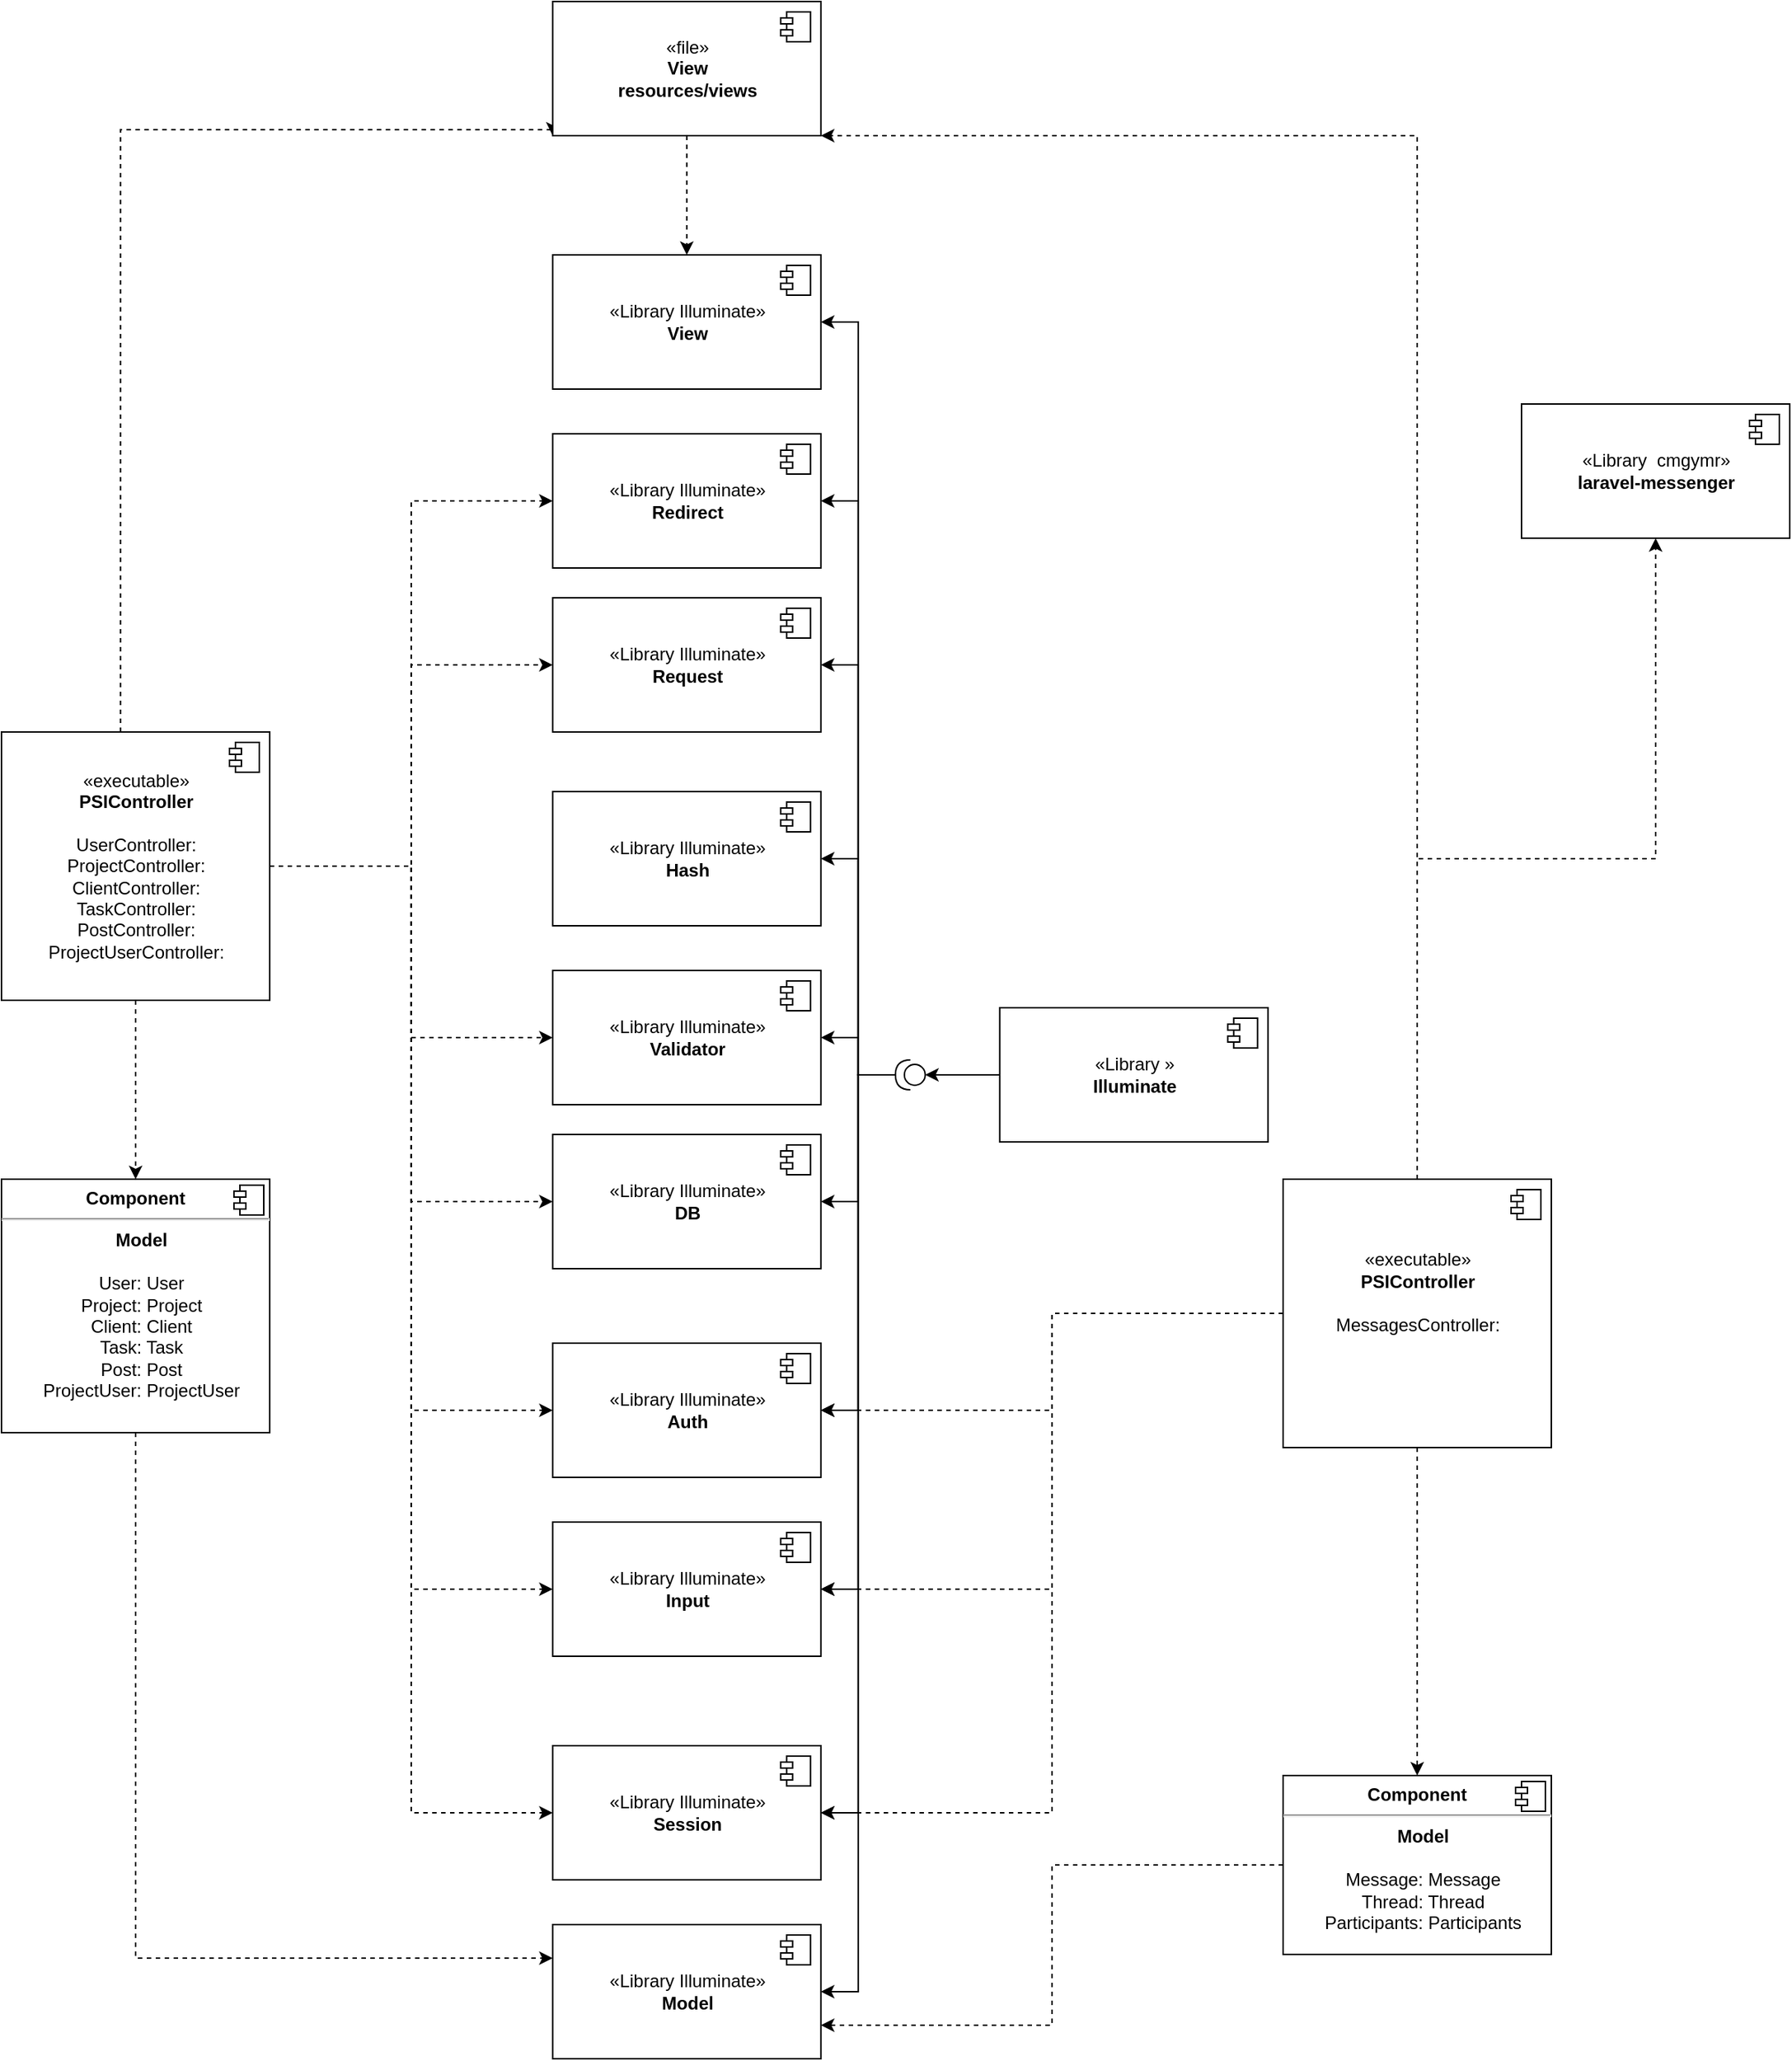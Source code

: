 <mxfile version="20.0.1" type="device"><diagram id="W_HqpOhxVx-su_89GpDJ" name="Page-1"><mxGraphModel dx="862" dy="2486" grid="1" gridSize="10" guides="1" tooltips="1" connect="1" arrows="1" fold="1" page="1" pageScale="1" pageWidth="827" pageHeight="1169" math="0" shadow="0"><root><mxCell id="0"/><mxCell id="1" parent="0"/><mxCell id="e4eG0NZEwC-KnJ2BWgyU-59" style="edgeStyle=orthogonalEdgeStyle;rounded=0;orthogonalLoop=1;jettySize=auto;html=1;dashed=1;exitX=0.5;exitY=1;exitDx=0;exitDy=0;entryX=0;entryY=0.25;entryDx=0;entryDy=0;" edge="1" parent="1" source="e4eG0NZEwC-KnJ2BWgyU-1" target="e4eG0NZEwC-KnJ2BWgyU-25"><mxGeometry relative="1" as="geometry"/></mxCell><mxCell id="e4eG0NZEwC-KnJ2BWgyU-1" value="&lt;p style=&quot;margin:0px;margin-top:6px;text-align:center;&quot;&gt;&lt;b&gt;Component&lt;/b&gt;&lt;/p&gt;&lt;hr&gt;&lt;p style=&quot;margin:0px;margin-left:8px;&quot; align=&quot;center&quot;&gt;&lt;b&gt;Model&lt;/b&gt;&lt;/p&gt;&lt;p style=&quot;margin:0px;margin-left:8px;&quot;&gt;&lt;br&gt;&lt;/p&gt;&lt;p style=&quot;margin:0px;margin-left:8px;&quot; align=&quot;center&quot;&gt;User: User&lt;/p&gt;&lt;p style=&quot;margin:0px;margin-left:8px;&quot; align=&quot;center&quot;&gt;Project: Project&lt;/p&gt;&lt;p style=&quot;margin:0px;margin-left:8px;&quot; align=&quot;center&quot;&gt;Client: Client&lt;/p&gt;&lt;p style=&quot;margin:0px;margin-left:8px;&quot; align=&quot;center&quot;&gt;Task: Task&lt;/p&gt;&lt;p style=&quot;margin:0px;margin-left:8px;&quot; align=&quot;center&quot;&gt;Post: Post&lt;/p&gt;&lt;p style=&quot;margin:0px;margin-left:8px;&quot; align=&quot;center&quot;&gt;ProjectUser: ProjectUser&lt;/p&gt;&lt;p style=&quot;margin:0px;margin-left:8px;&quot; align=&quot;center&quot;&gt;&lt;br&gt;&lt;/p&gt;&lt;p style=&quot;margin:0px;margin-left:8px;&quot; align=&quot;center&quot;&gt;&lt;/p&gt;&lt;p style=&quot;margin:0px;margin-left:8px;&quot; align=&quot;center&quot;&gt;&lt;br&gt;&lt;/p&gt;&lt;p style=&quot;margin:0px;margin-left:8px;&quot; align=&quot;center&quot;&gt;&lt;/p&gt;&lt;p style=&quot;margin:0px;margin-left:8px;&quot; align=&quot;center&quot;&gt;&lt;br&gt;&lt;/p&gt;" style="align=left;overflow=fill;html=1;dropTarget=0;" vertex="1" parent="1"><mxGeometry x="370" y="110" width="180" height="170" as="geometry"/></mxCell><mxCell id="e4eG0NZEwC-KnJ2BWgyU-2" value="" style="shape=component;jettyWidth=8;jettyHeight=4;" vertex="1" parent="e4eG0NZEwC-KnJ2BWgyU-1"><mxGeometry x="1" width="20" height="20" relative="1" as="geometry"><mxPoint x="-24" y="4" as="offset"/></mxGeometry></mxCell><mxCell id="e4eG0NZEwC-KnJ2BWgyU-51" style="edgeStyle=orthogonalEdgeStyle;rounded=0;orthogonalLoop=1;jettySize=auto;html=1;entryX=0;entryY=0.5;entryDx=0;entryDy=0;dashed=1;" edge="1" parent="1" source="e4eG0NZEwC-KnJ2BWgyU-12" target="e4eG0NZEwC-KnJ2BWgyU-32"><mxGeometry relative="1" as="geometry"/></mxCell><mxCell id="e4eG0NZEwC-KnJ2BWgyU-53" style="edgeStyle=orthogonalEdgeStyle;rounded=0;orthogonalLoop=1;jettySize=auto;html=1;entryX=0;entryY=0.5;entryDx=0;entryDy=0;dashed=1;" edge="1" parent="1" source="e4eG0NZEwC-KnJ2BWgyU-12" target="e4eG0NZEwC-KnJ2BWgyU-34"><mxGeometry relative="1" as="geometry"/></mxCell><mxCell id="e4eG0NZEwC-KnJ2BWgyU-54" style="edgeStyle=orthogonalEdgeStyle;rounded=0;orthogonalLoop=1;jettySize=auto;html=1;dashed=1;" edge="1" parent="1" source="e4eG0NZEwC-KnJ2BWgyU-12" target="e4eG0NZEwC-KnJ2BWgyU-29"><mxGeometry relative="1" as="geometry"/></mxCell><mxCell id="e4eG0NZEwC-KnJ2BWgyU-55" style="edgeStyle=orthogonalEdgeStyle;rounded=0;orthogonalLoop=1;jettySize=auto;html=1;entryX=0;entryY=0.5;entryDx=0;entryDy=0;dashed=1;" edge="1" parent="1" source="e4eG0NZEwC-KnJ2BWgyU-12" target="e4eG0NZEwC-KnJ2BWgyU-15"><mxGeometry relative="1" as="geometry"/></mxCell><mxCell id="e4eG0NZEwC-KnJ2BWgyU-56" style="edgeStyle=orthogonalEdgeStyle;rounded=0;orthogonalLoop=1;jettySize=auto;html=1;entryX=0;entryY=0.5;entryDx=0;entryDy=0;dashed=1;" edge="1" parent="1" source="e4eG0NZEwC-KnJ2BWgyU-12" target="e4eG0NZEwC-KnJ2BWgyU-17"><mxGeometry relative="1" as="geometry"/></mxCell><mxCell id="e4eG0NZEwC-KnJ2BWgyU-58" style="edgeStyle=orthogonalEdgeStyle;rounded=0;orthogonalLoop=1;jettySize=auto;html=1;dashed=1;" edge="1" parent="1" source="e4eG0NZEwC-KnJ2BWgyU-12" target="e4eG0NZEwC-KnJ2BWgyU-1"><mxGeometry relative="1" as="geometry"/></mxCell><mxCell id="e4eG0NZEwC-KnJ2BWgyU-61" style="edgeStyle=orthogonalEdgeStyle;rounded=0;orthogonalLoop=1;jettySize=auto;html=1;dashed=1;entryX=0;entryY=1;entryDx=0;entryDy=0;" edge="1" parent="1" source="e4eG0NZEwC-KnJ2BWgyU-12" target="e4eG0NZEwC-KnJ2BWgyU-19"><mxGeometry relative="1" as="geometry"><Array as="points"><mxPoint x="449.86" y="-594"/></Array></mxGeometry></mxCell><mxCell id="e4eG0NZEwC-KnJ2BWgyU-89" style="edgeStyle=orthogonalEdgeStyle;rounded=0;orthogonalLoop=1;jettySize=auto;html=1;entryX=0;entryY=0.5;entryDx=0;entryDy=0;dashed=1;fontSize=20;" edge="1" parent="1" source="e4eG0NZEwC-KnJ2BWgyU-12" target="e4eG0NZEwC-KnJ2BWgyU-87"><mxGeometry relative="1" as="geometry"/></mxCell><mxCell id="e4eG0NZEwC-KnJ2BWgyU-90" style="edgeStyle=orthogonalEdgeStyle;rounded=0;orthogonalLoop=1;jettySize=auto;html=1;entryX=0;entryY=0.5;entryDx=0;entryDy=0;dashed=1;fontSize=20;" edge="1" parent="1" source="e4eG0NZEwC-KnJ2BWgyU-12" target="e4eG0NZEwC-KnJ2BWgyU-85"><mxGeometry relative="1" as="geometry"/></mxCell><mxCell id="e4eG0NZEwC-KnJ2BWgyU-12" value="&lt;div&gt;«executable»&lt;/div&gt;&lt;div&gt;&lt;b&gt;PSIController&lt;/b&gt;&lt;br&gt;&lt;/div&gt;&lt;div&gt;&lt;br&gt;&lt;/div&gt;&lt;div&gt;UserController:&lt;/div&gt;&lt;div&gt;&lt;div&gt;ProjectController:&lt;/div&gt;&lt;div&gt;ClientController:&lt;/div&gt;&lt;div&gt;TaskController:&lt;/div&gt;&lt;div&gt;PostController:&lt;br&gt;&lt;/div&gt;&lt;/div&gt;&lt;div&gt;ProjectUserController:&lt;br&gt;&lt;/div&gt;" style="html=1;dropTarget=0;" vertex="1" parent="1"><mxGeometry x="370" y="-190" width="180" height="180" as="geometry"/></mxCell><mxCell id="e4eG0NZEwC-KnJ2BWgyU-13" value="" style="shape=module;jettyWidth=8;jettyHeight=4;" vertex="1" parent="e4eG0NZEwC-KnJ2BWgyU-12"><mxGeometry x="1" width="20" height="20" relative="1" as="geometry"><mxPoint x="-27" y="7" as="offset"/></mxGeometry></mxCell><mxCell id="e4eG0NZEwC-KnJ2BWgyU-15" value="&lt;div&gt;«Library Illuminate»&lt;/div&gt;&lt;div&gt;&lt;b&gt;DB&lt;/b&gt;&lt;br&gt;&lt;/div&gt;" style="html=1;dropTarget=0;" vertex="1" parent="1"><mxGeometry x="739.86" y="80" width="180" height="90" as="geometry"/></mxCell><mxCell id="e4eG0NZEwC-KnJ2BWgyU-16" value="" style="shape=module;jettyWidth=8;jettyHeight=4;" vertex="1" parent="e4eG0NZEwC-KnJ2BWgyU-15"><mxGeometry x="1" width="20" height="20" relative="1" as="geometry"><mxPoint x="-27" y="7" as="offset"/></mxGeometry></mxCell><mxCell id="e4eG0NZEwC-KnJ2BWgyU-17" value="&lt;div&gt;«Library Illuminate»&lt;/div&gt;&lt;div&gt;&lt;b&gt;Auth&lt;/b&gt;&lt;br&gt;&lt;/div&gt;" style="html=1;dropTarget=0;" vertex="1" parent="1"><mxGeometry x="739.86" y="220" width="180" height="90" as="geometry"/></mxCell><mxCell id="e4eG0NZEwC-KnJ2BWgyU-18" value="" style="shape=module;jettyWidth=8;jettyHeight=4;" vertex="1" parent="e4eG0NZEwC-KnJ2BWgyU-17"><mxGeometry x="1" width="20" height="20" relative="1" as="geometry"><mxPoint x="-27" y="7" as="offset"/></mxGeometry></mxCell><mxCell id="e4eG0NZEwC-KnJ2BWgyU-83" style="edgeStyle=orthogonalEdgeStyle;rounded=0;orthogonalLoop=1;jettySize=auto;html=1;dashed=1;fontSize=20;" edge="1" parent="1" source="e4eG0NZEwC-KnJ2BWgyU-19" target="e4eG0NZEwC-KnJ2BWgyU-69"><mxGeometry relative="1" as="geometry"/></mxCell><mxCell id="e4eG0NZEwC-KnJ2BWgyU-19" value="&lt;div&gt;«file»&lt;/div&gt;&lt;div&gt;&lt;b&gt;View&lt;/b&gt;&lt;/div&gt;&lt;div&gt;&lt;b&gt;resources/views&lt;/b&gt;&lt;br&gt;&lt;/div&gt;" style="html=1;dropTarget=0;" vertex="1" parent="1"><mxGeometry x="739.86" y="-680" width="180" height="90" as="geometry"/></mxCell><mxCell id="e4eG0NZEwC-KnJ2BWgyU-20" value="" style="shape=module;jettyWidth=8;jettyHeight=4;" vertex="1" parent="e4eG0NZEwC-KnJ2BWgyU-19"><mxGeometry x="1" width="20" height="20" relative="1" as="geometry"><mxPoint x="-27" y="7" as="offset"/></mxGeometry></mxCell><mxCell id="e4eG0NZEwC-KnJ2BWgyU-25" value="&lt;div&gt;«Library Illuminate»&lt;/div&gt;&lt;div&gt;&lt;b&gt;Model&lt;/b&gt;&lt;br&gt;&lt;/div&gt;" style="html=1;dropTarget=0;" vertex="1" parent="1"><mxGeometry x="739.86" y="610" width="180" height="90" as="geometry"/></mxCell><mxCell id="e4eG0NZEwC-KnJ2BWgyU-26" value="" style="shape=module;jettyWidth=8;jettyHeight=4;" vertex="1" parent="e4eG0NZEwC-KnJ2BWgyU-25"><mxGeometry x="1" width="20" height="20" relative="1" as="geometry"><mxPoint x="-27" y="7" as="offset"/></mxGeometry></mxCell><mxCell id="e4eG0NZEwC-KnJ2BWgyU-27" value="&lt;div&gt;«Library Illuminate»&lt;/div&gt;&lt;div&gt;&lt;b&gt;Hash&lt;/b&gt;&lt;br&gt;&lt;/div&gt;" style="html=1;dropTarget=0;" vertex="1" parent="1"><mxGeometry x="739.86" y="-150" width="180" height="90" as="geometry"/></mxCell><mxCell id="e4eG0NZEwC-KnJ2BWgyU-28" value="" style="shape=module;jettyWidth=8;jettyHeight=4;" vertex="1" parent="e4eG0NZEwC-KnJ2BWgyU-27"><mxGeometry x="1" width="20" height="20" relative="1" as="geometry"><mxPoint x="-27" y="7" as="offset"/></mxGeometry></mxCell><mxCell id="e4eG0NZEwC-KnJ2BWgyU-29" value="&lt;div&gt;«Library Illuminate»&lt;/div&gt;&lt;div&gt;&lt;b&gt;Validator&lt;/b&gt;&lt;br&gt;&lt;/div&gt;" style="html=1;dropTarget=0;" vertex="1" parent="1"><mxGeometry x="739.86" y="-30" width="180" height="90" as="geometry"/></mxCell><mxCell id="e4eG0NZEwC-KnJ2BWgyU-30" value="" style="shape=module;jettyWidth=8;jettyHeight=4;" vertex="1" parent="e4eG0NZEwC-KnJ2BWgyU-29"><mxGeometry x="1" width="20" height="20" relative="1" as="geometry"><mxPoint x="-27" y="7" as="offset"/></mxGeometry></mxCell><mxCell id="e4eG0NZEwC-KnJ2BWgyU-32" value="&lt;div&gt;«Library Illuminate»&lt;/div&gt;&lt;div&gt;&lt;b&gt;Request&lt;/b&gt;&lt;br&gt;&lt;/div&gt;" style="html=1;dropTarget=0;" vertex="1" parent="1"><mxGeometry x="739.86" y="-280" width="180" height="90" as="geometry"/></mxCell><mxCell id="e4eG0NZEwC-KnJ2BWgyU-33" value="" style="shape=module;jettyWidth=8;jettyHeight=4;" vertex="1" parent="e4eG0NZEwC-KnJ2BWgyU-32"><mxGeometry x="1" width="20" height="20" relative="1" as="geometry"><mxPoint x="-27" y="7" as="offset"/></mxGeometry></mxCell><mxCell id="e4eG0NZEwC-KnJ2BWgyU-34" value="&lt;div&gt;«Library Illuminate»&lt;/div&gt;&lt;div&gt;&lt;b&gt;Redirect&lt;/b&gt;&lt;br&gt;&lt;/div&gt;" style="html=1;dropTarget=0;" vertex="1" parent="1"><mxGeometry x="739.86" y="-390" width="180" height="90" as="geometry"/></mxCell><mxCell id="e4eG0NZEwC-KnJ2BWgyU-35" value="" style="shape=module;jettyWidth=8;jettyHeight=4;" vertex="1" parent="e4eG0NZEwC-KnJ2BWgyU-34"><mxGeometry x="1" width="20" height="20" relative="1" as="geometry"><mxPoint x="-27" y="7" as="offset"/></mxGeometry></mxCell><mxCell id="e4eG0NZEwC-KnJ2BWgyU-40" style="edgeStyle=orthogonalEdgeStyle;rounded=0;orthogonalLoop=1;jettySize=auto;html=1;entryX=0;entryY=0.5;entryDx=0;entryDy=0;entryPerimeter=0;" edge="1" parent="1" source="e4eG0NZEwC-KnJ2BWgyU-37" target="e4eG0NZEwC-KnJ2BWgyU-39"><mxGeometry relative="1" as="geometry"/></mxCell><mxCell id="e4eG0NZEwC-KnJ2BWgyU-37" value="&lt;div&gt;«Library »&lt;/div&gt;&lt;div&gt;&lt;b&gt;Illuminate&lt;/b&gt;&lt;br&gt;&lt;/div&gt;" style="html=1;dropTarget=0;" vertex="1" parent="1"><mxGeometry x="1039.86" y="-5" width="180" height="90" as="geometry"/></mxCell><mxCell id="e4eG0NZEwC-KnJ2BWgyU-38" value="" style="shape=module;jettyWidth=8;jettyHeight=4;" vertex="1" parent="e4eG0NZEwC-KnJ2BWgyU-37"><mxGeometry x="1" width="20" height="20" relative="1" as="geometry"><mxPoint x="-27" y="7" as="offset"/></mxGeometry></mxCell><mxCell id="e4eG0NZEwC-KnJ2BWgyU-44" style="edgeStyle=orthogonalEdgeStyle;rounded=0;orthogonalLoop=1;jettySize=auto;html=1;" edge="1" parent="1" source="e4eG0NZEwC-KnJ2BWgyU-39" target="e4eG0NZEwC-KnJ2BWgyU-29"><mxGeometry relative="1" as="geometry"/></mxCell><mxCell id="e4eG0NZEwC-KnJ2BWgyU-45" style="edgeStyle=orthogonalEdgeStyle;rounded=0;orthogonalLoop=1;jettySize=auto;html=1;entryX=1;entryY=0.5;entryDx=0;entryDy=0;" edge="1" parent="1" source="e4eG0NZEwC-KnJ2BWgyU-39" target="e4eG0NZEwC-KnJ2BWgyU-27"><mxGeometry relative="1" as="geometry"/></mxCell><mxCell id="e4eG0NZEwC-KnJ2BWgyU-46" style="edgeStyle=orthogonalEdgeStyle;rounded=0;orthogonalLoop=1;jettySize=auto;html=1;entryX=1;entryY=0.5;entryDx=0;entryDy=0;" edge="1" parent="1" source="e4eG0NZEwC-KnJ2BWgyU-39" target="e4eG0NZEwC-KnJ2BWgyU-32"><mxGeometry relative="1" as="geometry"/></mxCell><mxCell id="e4eG0NZEwC-KnJ2BWgyU-47" style="edgeStyle=orthogonalEdgeStyle;rounded=0;orthogonalLoop=1;jettySize=auto;html=1;entryX=1;entryY=0.5;entryDx=0;entryDy=0;" edge="1" parent="1" source="e4eG0NZEwC-KnJ2BWgyU-39" target="e4eG0NZEwC-KnJ2BWgyU-34"><mxGeometry relative="1" as="geometry"/></mxCell><mxCell id="e4eG0NZEwC-KnJ2BWgyU-48" style="edgeStyle=orthogonalEdgeStyle;rounded=0;orthogonalLoop=1;jettySize=auto;html=1;entryX=1;entryY=0.5;entryDx=0;entryDy=0;" edge="1" parent="1" source="e4eG0NZEwC-KnJ2BWgyU-39" target="e4eG0NZEwC-KnJ2BWgyU-15"><mxGeometry relative="1" as="geometry"/></mxCell><mxCell id="e4eG0NZEwC-KnJ2BWgyU-49" style="edgeStyle=orthogonalEdgeStyle;rounded=0;orthogonalLoop=1;jettySize=auto;html=1;entryX=1;entryY=0.5;entryDx=0;entryDy=0;" edge="1" parent="1" source="e4eG0NZEwC-KnJ2BWgyU-39" target="e4eG0NZEwC-KnJ2BWgyU-17"><mxGeometry relative="1" as="geometry"/></mxCell><mxCell id="e4eG0NZEwC-KnJ2BWgyU-50" style="edgeStyle=orthogonalEdgeStyle;rounded=0;orthogonalLoop=1;jettySize=auto;html=1;entryX=1;entryY=0.5;entryDx=0;entryDy=0;" edge="1" parent="1" source="e4eG0NZEwC-KnJ2BWgyU-39" target="e4eG0NZEwC-KnJ2BWgyU-25"><mxGeometry relative="1" as="geometry"/></mxCell><mxCell id="e4eG0NZEwC-KnJ2BWgyU-76" style="edgeStyle=orthogonalEdgeStyle;rounded=0;orthogonalLoop=1;jettySize=auto;html=1;entryX=1;entryY=0.5;entryDx=0;entryDy=0;fontSize=20;" edge="1" parent="1" source="e4eG0NZEwC-KnJ2BWgyU-39" target="e4eG0NZEwC-KnJ2BWgyU-69"><mxGeometry relative="1" as="geometry"/></mxCell><mxCell id="e4eG0NZEwC-KnJ2BWgyU-91" style="edgeStyle=orthogonalEdgeStyle;rounded=0;orthogonalLoop=1;jettySize=auto;html=1;exitX=1;exitY=0.5;exitDx=0;exitDy=0;exitPerimeter=0;entryX=1;entryY=0.5;entryDx=0;entryDy=0;fontSize=20;" edge="1" parent="1" source="e4eG0NZEwC-KnJ2BWgyU-39" target="e4eG0NZEwC-KnJ2BWgyU-85"><mxGeometry relative="1" as="geometry"/></mxCell><mxCell id="e4eG0NZEwC-KnJ2BWgyU-92" style="edgeStyle=orthogonalEdgeStyle;rounded=0;orthogonalLoop=1;jettySize=auto;html=1;entryX=1;entryY=0.5;entryDx=0;entryDy=0;fontSize=20;" edge="1" parent="1" source="e4eG0NZEwC-KnJ2BWgyU-39" target="e4eG0NZEwC-KnJ2BWgyU-87"><mxGeometry relative="1" as="geometry"/></mxCell><mxCell id="e4eG0NZEwC-KnJ2BWgyU-39" value="" style="shape=providedRequiredInterface;html=1;verticalLabelPosition=bottom;sketch=0;direction=west;" vertex="1" parent="1"><mxGeometry x="969.86" y="30" width="20" height="20" as="geometry"/></mxCell><mxCell id="e4eG0NZEwC-KnJ2BWgyU-67" style="edgeStyle=orthogonalEdgeStyle;rounded=0;orthogonalLoop=1;jettySize=auto;html=1;dashed=1;" edge="1" parent="1" source="e4eG0NZEwC-KnJ2BWgyU-62" target="e4eG0NZEwC-KnJ2BWgyU-64"><mxGeometry relative="1" as="geometry"/></mxCell><mxCell id="e4eG0NZEwC-KnJ2BWgyU-68" style="edgeStyle=orthogonalEdgeStyle;rounded=0;orthogonalLoop=1;jettySize=auto;html=1;dashed=1;" edge="1" parent="1" source="e4eG0NZEwC-KnJ2BWgyU-62" target="e4eG0NZEwC-KnJ2BWgyU-19"><mxGeometry relative="1" as="geometry"><Array as="points"><mxPoint x="1179.86" y="-590"/><mxPoint x="739.86" y="-590"/></Array></mxGeometry></mxCell><mxCell id="e4eG0NZEwC-KnJ2BWgyU-84" style="edgeStyle=orthogonalEdgeStyle;rounded=0;orthogonalLoop=1;jettySize=auto;html=1;entryX=0.5;entryY=1;entryDx=0;entryDy=0;dashed=1;fontSize=20;" edge="1" parent="1" source="e4eG0NZEwC-KnJ2BWgyU-62" target="e4eG0NZEwC-KnJ2BWgyU-78"><mxGeometry relative="1" as="geometry"/></mxCell><mxCell id="e4eG0NZEwC-KnJ2BWgyU-95" style="edgeStyle=orthogonalEdgeStyle;rounded=0;orthogonalLoop=1;jettySize=auto;html=1;fontSize=20;dashed=1;" edge="1" parent="1" source="e4eG0NZEwC-KnJ2BWgyU-62" target="e4eG0NZEwC-KnJ2BWgyU-17"><mxGeometry relative="1" as="geometry"/></mxCell><mxCell id="e4eG0NZEwC-KnJ2BWgyU-96" style="edgeStyle=orthogonalEdgeStyle;rounded=0;orthogonalLoop=1;jettySize=auto;html=1;entryX=1;entryY=0.5;entryDx=0;entryDy=0;dashed=1;fontSize=20;" edge="1" parent="1" source="e4eG0NZEwC-KnJ2BWgyU-62" target="e4eG0NZEwC-KnJ2BWgyU-85"><mxGeometry relative="1" as="geometry"/></mxCell><mxCell id="e4eG0NZEwC-KnJ2BWgyU-97" style="edgeStyle=orthogonalEdgeStyle;rounded=0;orthogonalLoop=1;jettySize=auto;html=1;entryX=1;entryY=0.5;entryDx=0;entryDy=0;dashed=1;fontSize=20;" edge="1" parent="1" source="e4eG0NZEwC-KnJ2BWgyU-62" target="e4eG0NZEwC-KnJ2BWgyU-87"><mxGeometry relative="1" as="geometry"/></mxCell><mxCell id="e4eG0NZEwC-KnJ2BWgyU-62" value="&lt;div&gt;«executable»&lt;/div&gt;&lt;div&gt;&lt;b&gt;PSIController&lt;/b&gt;&lt;br&gt;&lt;/div&gt;&lt;div&gt;&lt;br&gt;&lt;/div&gt;&lt;div&gt;MessagesController:&lt;/div&gt;&lt;div&gt;&lt;br&gt;&lt;/div&gt;&lt;div&gt;&lt;br&gt;&lt;/div&gt;" style="html=1;dropTarget=0;" vertex="1" parent="1"><mxGeometry x="1230" y="110" width="180" height="180" as="geometry"/></mxCell><mxCell id="e4eG0NZEwC-KnJ2BWgyU-63" value="" style="shape=module;jettyWidth=8;jettyHeight=4;" vertex="1" parent="e4eG0NZEwC-KnJ2BWgyU-62"><mxGeometry x="1" width="20" height="20" relative="1" as="geometry"><mxPoint x="-27" y="7" as="offset"/></mxGeometry></mxCell><mxCell id="e4eG0NZEwC-KnJ2BWgyU-81" style="edgeStyle=orthogonalEdgeStyle;rounded=0;orthogonalLoop=1;jettySize=auto;html=1;entryX=1;entryY=0.75;entryDx=0;entryDy=0;dashed=1;fontSize=20;" edge="1" parent="1" source="e4eG0NZEwC-KnJ2BWgyU-64" target="e4eG0NZEwC-KnJ2BWgyU-25"><mxGeometry relative="1" as="geometry"/></mxCell><mxCell id="e4eG0NZEwC-KnJ2BWgyU-64" value="&lt;p style=&quot;margin:0px;margin-top:6px;text-align:center;&quot;&gt;&lt;b&gt;Component&lt;/b&gt;&lt;/p&gt;&lt;hr&gt;&lt;p style=&quot;margin:0px;margin-left:8px;&quot; align=&quot;center&quot;&gt;&lt;b&gt;Model&lt;/b&gt;&lt;/p&gt;&lt;p style=&quot;margin:0px;margin-left:8px;&quot;&gt;&lt;br&gt;&lt;/p&gt;&lt;p style=&quot;margin:0px;margin-left:8px;&quot; align=&quot;center&quot;&gt;Message: Message&lt;/p&gt;&lt;p style=&quot;margin:0px;margin-left:8px;&quot; align=&quot;center&quot;&gt;Thread: Thread&lt;/p&gt;&lt;p style=&quot;margin:0px;margin-left:8px;&quot; align=&quot;center&quot;&gt;Participants: Participants&lt;/p&gt;&lt;br&gt;&lt;p style=&quot;margin:0px;margin-left:8px;&quot; align=&quot;center&quot;&gt;&lt;br&gt;&lt;/p&gt;&lt;p style=&quot;margin:0px;margin-left:8px;&quot; align=&quot;center&quot;&gt;&lt;/p&gt;&lt;p style=&quot;margin:0px;margin-left:8px;&quot; align=&quot;center&quot;&gt;&lt;br&gt;&lt;/p&gt;&lt;p style=&quot;margin:0px;margin-left:8px;&quot; align=&quot;center&quot;&gt;&lt;/p&gt;&lt;p style=&quot;margin:0px;margin-left:8px;&quot; align=&quot;center&quot;&gt;&lt;br&gt;&lt;/p&gt;" style="align=left;overflow=fill;html=1;dropTarget=0;" vertex="1" parent="1"><mxGeometry x="1230.0" y="510" width="180" height="120" as="geometry"/></mxCell><mxCell id="e4eG0NZEwC-KnJ2BWgyU-65" value="" style="shape=component;jettyWidth=8;jettyHeight=4;" vertex="1" parent="e4eG0NZEwC-KnJ2BWgyU-64"><mxGeometry x="1" width="20" height="20" relative="1" as="geometry"><mxPoint x="-24" y="4" as="offset"/></mxGeometry></mxCell><mxCell id="e4eG0NZEwC-KnJ2BWgyU-69" value="&lt;div&gt;«Library Illuminate»&lt;/div&gt;&lt;div&gt;&lt;b&gt;View&lt;/b&gt;&lt;br&gt;&lt;/div&gt;" style="html=1;dropTarget=0;" vertex="1" parent="1"><mxGeometry x="739.86" y="-510" width="180" height="90" as="geometry"/></mxCell><mxCell id="e4eG0NZEwC-KnJ2BWgyU-70" value="" style="shape=module;jettyWidth=8;jettyHeight=4;" vertex="1" parent="e4eG0NZEwC-KnJ2BWgyU-69"><mxGeometry x="1" width="20" height="20" relative="1" as="geometry"><mxPoint x="-27" y="7" as="offset"/></mxGeometry></mxCell><mxCell id="e4eG0NZEwC-KnJ2BWgyU-78" value="&lt;div&gt;«Library&amp;nbsp; cmgymr»&lt;/div&gt;&lt;div&gt;&lt;b&gt;laravel-messenger&lt;/b&gt;&lt;br&gt;&lt;/div&gt;" style="html=1;dropTarget=0;" vertex="1" parent="1"><mxGeometry x="1390" y="-410" width="180" height="90" as="geometry"/></mxCell><mxCell id="e4eG0NZEwC-KnJ2BWgyU-79" value="" style="shape=module;jettyWidth=8;jettyHeight=4;" vertex="1" parent="e4eG0NZEwC-KnJ2BWgyU-78"><mxGeometry x="1" width="20" height="20" relative="1" as="geometry"><mxPoint x="-27" y="7" as="offset"/></mxGeometry></mxCell><mxCell id="e4eG0NZEwC-KnJ2BWgyU-85" value="&lt;div&gt;«Library Illuminate»&lt;/div&gt;&lt;div&gt;&lt;b&gt;Input&lt;/b&gt;&lt;br&gt;&lt;/div&gt;" style="html=1;dropTarget=0;" vertex="1" parent="1"><mxGeometry x="739.86" y="340" width="180" height="90" as="geometry"/></mxCell><mxCell id="e4eG0NZEwC-KnJ2BWgyU-86" value="" style="shape=module;jettyWidth=8;jettyHeight=4;" vertex="1" parent="e4eG0NZEwC-KnJ2BWgyU-85"><mxGeometry x="1" width="20" height="20" relative="1" as="geometry"><mxPoint x="-27" y="7" as="offset"/></mxGeometry></mxCell><mxCell id="e4eG0NZEwC-KnJ2BWgyU-87" value="&lt;div&gt;«Library Illuminate»&lt;/div&gt;&lt;div&gt;&lt;b&gt;Session&lt;/b&gt;&lt;br&gt;&lt;/div&gt;" style="html=1;dropTarget=0;" vertex="1" parent="1"><mxGeometry x="739.86" y="490" width="180" height="90" as="geometry"/></mxCell><mxCell id="e4eG0NZEwC-KnJ2BWgyU-88" value="" style="shape=module;jettyWidth=8;jettyHeight=4;" vertex="1" parent="e4eG0NZEwC-KnJ2BWgyU-87"><mxGeometry x="1" width="20" height="20" relative="1" as="geometry"><mxPoint x="-27" y="7" as="offset"/></mxGeometry></mxCell></root></mxGraphModel></diagram></mxfile>